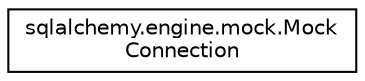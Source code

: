 digraph "Graphical Class Hierarchy"
{
 // LATEX_PDF_SIZE
  edge [fontname="Helvetica",fontsize="10",labelfontname="Helvetica",labelfontsize="10"];
  node [fontname="Helvetica",fontsize="10",shape=record];
  rankdir="LR";
  Node0 [label="sqlalchemy.engine.mock.Mock\lConnection",height=0.2,width=0.4,color="black", fillcolor="white", style="filled",URL="$classsqlalchemy_1_1engine_1_1mock_1_1MockConnection.html",tooltip=" "];
}

